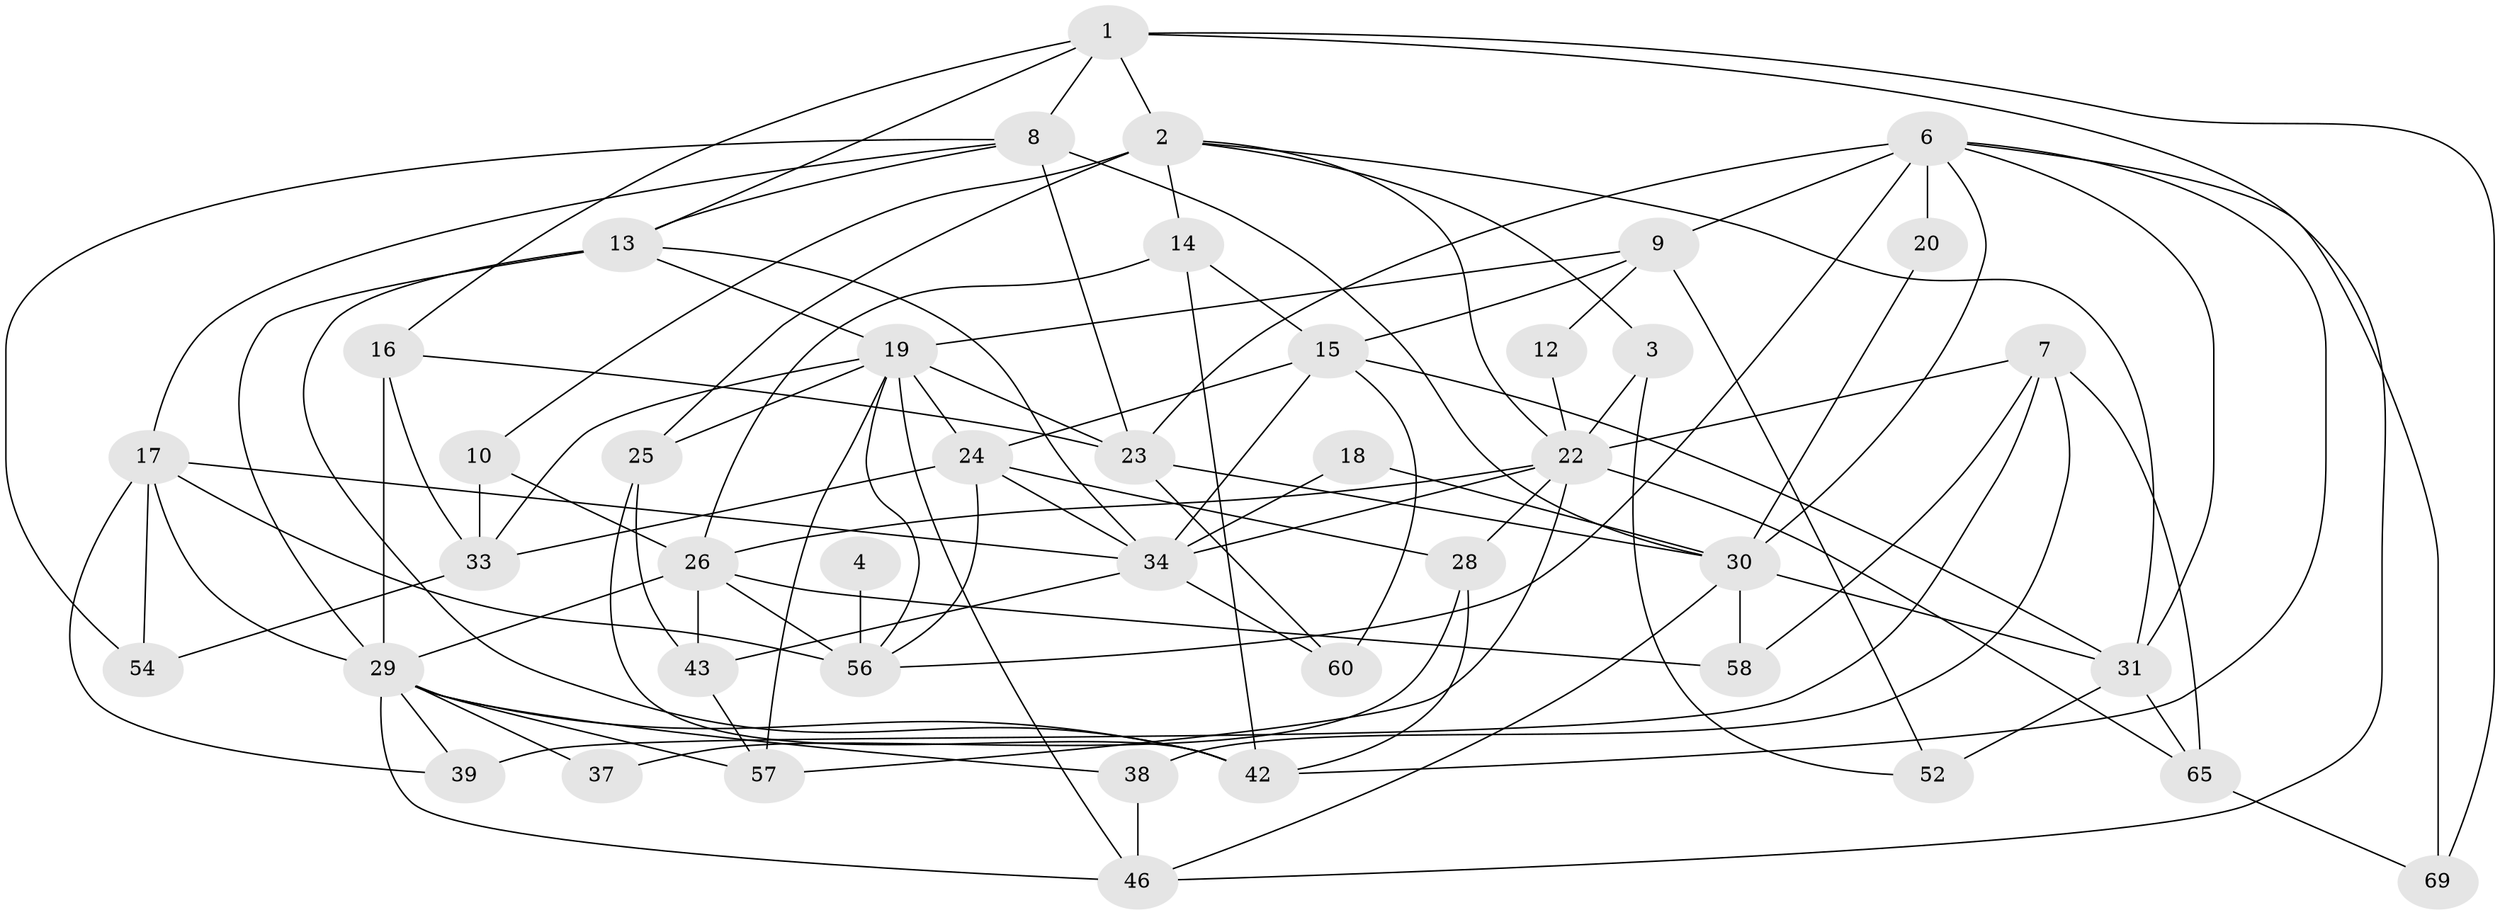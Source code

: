 // original degree distribution, {5: 0.15942028985507245, 3: 0.30434782608695654, 2: 0.10144927536231885, 7: 0.028985507246376812, 4: 0.2898550724637681, 6: 0.10144927536231885, 8: 0.014492753623188406}
// Generated by graph-tools (version 1.1) at 2025/41/03/06/25 10:41:53]
// undirected, 43 vertices, 105 edges
graph export_dot {
graph [start="1"]
  node [color=gray90,style=filled];
  1 [super="+61"];
  2 [super="+5"];
  3;
  4;
  6 [super="+21"];
  7 [super="+49"];
  8 [super="+68"];
  9 [super="+11"];
  10 [super="+51"];
  12;
  13 [super="+62"];
  14 [super="+48"];
  15 [super="+44"];
  16;
  17 [super="+32"];
  18;
  19 [super="+27"];
  20;
  22 [super="+45"];
  23 [super="+53"];
  24 [super="+40"];
  25 [super="+64"];
  26 [super="+55"];
  28 [super="+35"];
  29 [super="+59"];
  30 [super="+50"];
  31 [super="+36"];
  33 [super="+41"];
  34 [super="+63"];
  37;
  38;
  39;
  42;
  43 [super="+66"];
  46 [super="+47"];
  52;
  54;
  56 [super="+67"];
  57;
  58;
  60;
  65;
  69;
  1 -- 16;
  1 -- 69;
  1 -- 46;
  1 -- 13;
  1 -- 8;
  1 -- 2;
  2 -- 22;
  2 -- 25 [weight=2];
  2 -- 3;
  2 -- 10;
  2 -- 14;
  2 -- 31;
  3 -- 22;
  3 -- 52;
  4 -- 56 [weight=2];
  6 -- 31;
  6 -- 9 [weight=2];
  6 -- 56;
  6 -- 20;
  6 -- 69;
  6 -- 23;
  6 -- 42;
  6 -- 30;
  7 -- 22;
  7 -- 65;
  7 -- 58;
  7 -- 39;
  7 -- 38;
  8 -- 23 [weight=2];
  8 -- 13;
  8 -- 54;
  8 -- 17;
  8 -- 30;
  9 -- 12 [weight=2];
  9 -- 19;
  9 -- 52;
  9 -- 15;
  10 -- 26;
  10 -- 33;
  12 -- 22;
  13 -- 34;
  13 -- 29;
  13 -- 42;
  13 -- 19;
  14 -- 42;
  14 -- 15;
  14 -- 26;
  15 -- 60;
  15 -- 31;
  15 -- 24;
  15 -- 34;
  16 -- 23;
  16 -- 33;
  16 -- 29;
  17 -- 39;
  17 -- 56;
  17 -- 34;
  17 -- 29;
  17 -- 54;
  18 -- 34;
  18 -- 30;
  19 -- 56;
  19 -- 57;
  19 -- 46;
  19 -- 33;
  19 -- 23;
  19 -- 24;
  19 -- 25;
  20 -- 30;
  22 -- 26;
  22 -- 57;
  22 -- 65;
  22 -- 28;
  22 -- 34;
  23 -- 60;
  23 -- 30;
  24 -- 56;
  24 -- 33;
  24 -- 34;
  24 -- 28;
  25 -- 42;
  25 -- 43;
  26 -- 43 [weight=2];
  26 -- 56;
  26 -- 58;
  26 -- 29;
  28 -- 37;
  28 -- 42;
  29 -- 57;
  29 -- 37;
  29 -- 39;
  29 -- 46;
  29 -- 38;
  29 -- 42;
  30 -- 31;
  30 -- 58;
  30 -- 46;
  31 -- 65;
  31 -- 52;
  33 -- 54;
  34 -- 43;
  34 -- 60;
  38 -- 46;
  43 -- 57;
  65 -- 69;
}
